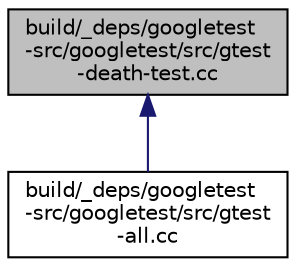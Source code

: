 digraph "build/_deps/googletest-src/googletest/src/gtest-death-test.cc"
{
 // LATEX_PDF_SIZE
  edge [fontname="Helvetica",fontsize="10",labelfontname="Helvetica",labelfontsize="10"];
  node [fontname="Helvetica",fontsize="10",shape=record];
  Node1 [label="build/_deps/googletest\l-src/googletest/src/gtest\l-death-test.cc",height=0.2,width=0.4,color="black", fillcolor="grey75", style="filled", fontcolor="black",tooltip=" "];
  Node1 -> Node2 [dir="back",color="midnightblue",fontsize="10",style="solid",fontname="Helvetica"];
  Node2 [label="build/_deps/googletest\l-src/googletest/src/gtest\l-all.cc",height=0.2,width=0.4,color="black", fillcolor="white", style="filled",URL="$gtest-all_8cc.html",tooltip=" "];
}
